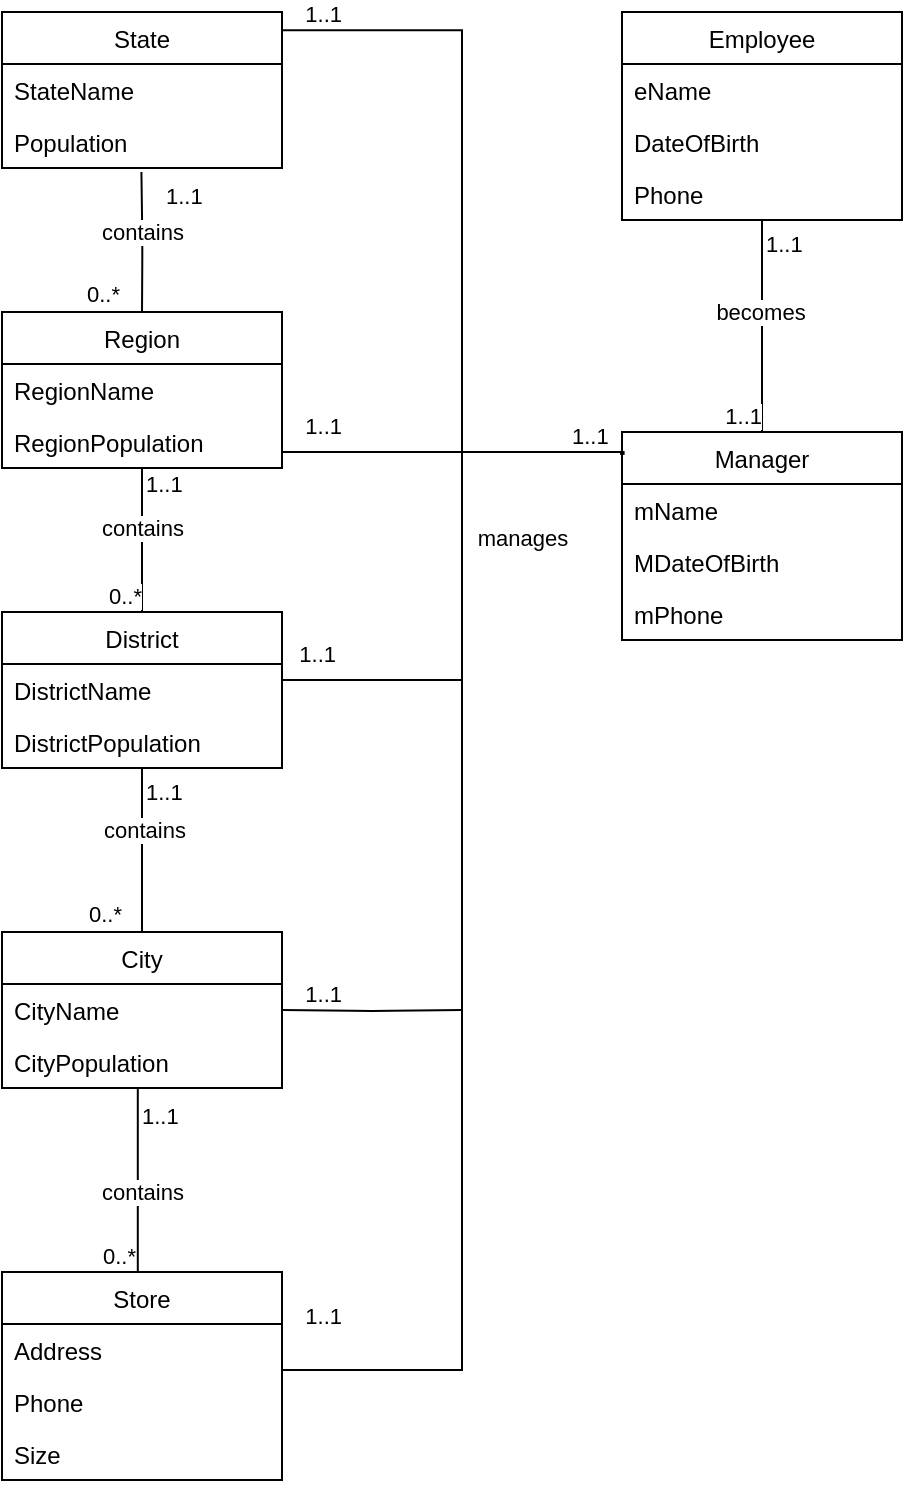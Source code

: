 <mxfile version="14.3.0" type="google" pages="3"><diagram id="TVyLQA0luKC2k3DtSFM8" name="Class Diagram"><mxGraphModel grid="1" gridSize="10" guides="1" tooltips="1" connect="1" arrows="1" page="1" fold="1" pageScale="1" pageWidth="850" pageHeight="1100" math="0" shadow="0"><root><mxCell id="0"/><mxCell id="1" parent="0"/><mxCell id="-oD5C2cO3ssJS7r_5GLt-2" value="Store" style="swimlane;fontStyle=0;childLayout=stackLayout;horizontal=1;startSize=26;fillColor=none;horizontalStack=0;resizeParent=1;resizeParentMax=0;resizeLast=0;collapsible=1;marginBottom=0;" parent="1" vertex="1"><mxGeometry x="40" y="660" width="140" height="104" as="geometry"/></mxCell><mxCell id="-oD5C2cO3ssJS7r_5GLt-3" value="Address" style="text;strokeColor=none;fillColor=none;align=left;verticalAlign=top;spacingLeft=4;spacingRight=4;overflow=hidden;rotatable=0;points=[[0,0.5],[1,0.5]];portConstraint=eastwest;" parent="-oD5C2cO3ssJS7r_5GLt-2" vertex="1"><mxGeometry y="26" width="140" height="26" as="geometry"/></mxCell><mxCell id="-oD5C2cO3ssJS7r_5GLt-4" value="Phone" style="text;strokeColor=none;fillColor=none;align=left;verticalAlign=top;spacingLeft=4;spacingRight=4;overflow=hidden;rotatable=0;points=[[0,0.5],[1,0.5]];portConstraint=eastwest;" parent="-oD5C2cO3ssJS7r_5GLt-2" vertex="1"><mxGeometry y="52" width="140" height="26" as="geometry"/></mxCell><mxCell id="-oD5C2cO3ssJS7r_5GLt-5" value="Size" style="text;strokeColor=none;fillColor=none;align=left;verticalAlign=top;spacingLeft=4;spacingRight=4;overflow=hidden;rotatable=0;points=[[0,0.5],[1,0.5]];portConstraint=eastwest;" parent="-oD5C2cO3ssJS7r_5GLt-2" vertex="1"><mxGeometry y="78" width="140" height="26" as="geometry"/></mxCell><mxCell id="-oD5C2cO3ssJS7r_5GLt-6" value="Manager" style="swimlane;fontStyle=0;childLayout=stackLayout;horizontal=1;startSize=26;fillColor=none;horizontalStack=0;resizeParent=1;resizeParentMax=0;resizeLast=0;collapsible=1;marginBottom=0;" parent="1" vertex="1"><mxGeometry x="350" y="240" width="140" height="104" as="geometry"/></mxCell><mxCell id="-oD5C2cO3ssJS7r_5GLt-7" value="mName" style="text;strokeColor=none;fillColor=none;align=left;verticalAlign=top;spacingLeft=4;spacingRight=4;overflow=hidden;rotatable=0;points=[[0,0.5],[1,0.5]];portConstraint=eastwest;" parent="-oD5C2cO3ssJS7r_5GLt-6" vertex="1"><mxGeometry y="26" width="140" height="26" as="geometry"/></mxCell><mxCell id="-oD5C2cO3ssJS7r_5GLt-8" value="MDateOfBirth&#10;" style="text;strokeColor=none;fillColor=none;align=left;verticalAlign=top;spacingLeft=4;spacingRight=4;overflow=hidden;rotatable=0;points=[[0,0.5],[1,0.5]];portConstraint=eastwest;" parent="-oD5C2cO3ssJS7r_5GLt-6" vertex="1"><mxGeometry y="52" width="140" height="26" as="geometry"/></mxCell><mxCell id="-oD5C2cO3ssJS7r_5GLt-9" value="mPhone" style="text;strokeColor=none;fillColor=none;align=left;verticalAlign=top;spacingLeft=4;spacingRight=4;overflow=hidden;rotatable=0;points=[[0,0.5],[1,0.5]];portConstraint=eastwest;" parent="-oD5C2cO3ssJS7r_5GLt-6" vertex="1"><mxGeometry y="78" width="140" height="26" as="geometry"/></mxCell><mxCell id="-oD5C2cO3ssJS7r_5GLt-10" value="Employee" style="swimlane;fontStyle=0;childLayout=stackLayout;horizontal=1;startSize=26;fillColor=none;horizontalStack=0;resizeParent=1;resizeParentMax=0;resizeLast=0;collapsible=1;marginBottom=0;" parent="1" vertex="1"><mxGeometry x="350" y="30" width="140" height="104" as="geometry"/></mxCell><mxCell id="-oD5C2cO3ssJS7r_5GLt-11" value="eName" style="text;strokeColor=none;fillColor=none;align=left;verticalAlign=top;spacingLeft=4;spacingRight=4;overflow=hidden;rotatable=0;points=[[0,0.5],[1,0.5]];portConstraint=eastwest;" parent="-oD5C2cO3ssJS7r_5GLt-10" vertex="1"><mxGeometry y="26" width="140" height="26" as="geometry"/></mxCell><mxCell id="-oD5C2cO3ssJS7r_5GLt-12" value="DateOfBirth" style="text;strokeColor=none;fillColor=none;align=left;verticalAlign=top;spacingLeft=4;spacingRight=4;overflow=hidden;rotatable=0;points=[[0,0.5],[1,0.5]];portConstraint=eastwest;" parent="-oD5C2cO3ssJS7r_5GLt-10" vertex="1"><mxGeometry y="52" width="140" height="26" as="geometry"/></mxCell><mxCell id="-oD5C2cO3ssJS7r_5GLt-13" value="Phone" style="text;strokeColor=none;fillColor=none;align=left;verticalAlign=top;spacingLeft=4;spacingRight=4;overflow=hidden;rotatable=0;points=[[0,0.5],[1,0.5]];portConstraint=eastwest;" parent="-oD5C2cO3ssJS7r_5GLt-10" vertex="1"><mxGeometry y="78" width="140" height="26" as="geometry"/></mxCell><mxCell id="-oD5C2cO3ssJS7r_5GLt-15" value="District" style="swimlane;fontStyle=0;childLayout=stackLayout;horizontal=1;startSize=26;fillColor=none;horizontalStack=0;resizeParent=1;resizeParentMax=0;resizeLast=0;collapsible=1;marginBottom=0;" parent="1" vertex="1"><mxGeometry x="40" y="330" width="140" height="78" as="geometry"/></mxCell><mxCell id="-oD5C2cO3ssJS7r_5GLt-16" value="DistrictName" style="text;strokeColor=none;fillColor=none;align=left;verticalAlign=top;spacingLeft=4;spacingRight=4;overflow=hidden;rotatable=0;points=[[0,0.5],[1,0.5]];portConstraint=eastwest;" parent="-oD5C2cO3ssJS7r_5GLt-15" vertex="1"><mxGeometry y="26" width="140" height="26" as="geometry"/></mxCell><mxCell id="7NBaTTmquQl6pEn5XTR8-1" value="DistrictPopulation" style="text;strokeColor=none;fillColor=none;align=left;verticalAlign=top;spacingLeft=4;spacingRight=4;overflow=hidden;rotatable=0;points=[[0,0.5],[1,0.5]];portConstraint=eastwest;" vertex="1" parent="-oD5C2cO3ssJS7r_5GLt-15"><mxGeometry y="52" width="140" height="26" as="geometry"/></mxCell><mxCell id="-oD5C2cO3ssJS7r_5GLt-18" value="Region" style="swimlane;fontStyle=0;childLayout=stackLayout;horizontal=1;startSize=26;fillColor=none;horizontalStack=0;resizeParent=1;resizeParentMax=0;resizeLast=0;collapsible=1;marginBottom=0;" parent="1" vertex="1"><mxGeometry x="40" y="180" width="140" height="78" as="geometry"/></mxCell><mxCell id="-oD5C2cO3ssJS7r_5GLt-19" value="RegionName" style="text;strokeColor=none;fillColor=none;align=left;verticalAlign=top;spacingLeft=4;spacingRight=4;overflow=hidden;rotatable=0;points=[[0,0.5],[1,0.5]];portConstraint=eastwest;" parent="-oD5C2cO3ssJS7r_5GLt-18" vertex="1"><mxGeometry y="26" width="140" height="26" as="geometry"/></mxCell><mxCell id="-oD5C2cO3ssJS7r_5GLt-20" value="RegionPopulation" style="text;strokeColor=none;fillColor=none;align=left;verticalAlign=top;spacingLeft=4;spacingRight=4;overflow=hidden;rotatable=0;points=[[0,0.5],[1,0.5]];portConstraint=eastwest;" parent="-oD5C2cO3ssJS7r_5GLt-18" vertex="1"><mxGeometry y="52" width="140" height="26" as="geometry"/></mxCell><mxCell id="-oD5C2cO3ssJS7r_5GLt-21" value="State" style="swimlane;fontStyle=0;childLayout=stackLayout;horizontal=1;startSize=26;fillColor=none;horizontalStack=0;resizeParent=1;resizeParentMax=0;resizeLast=0;collapsible=1;marginBottom=0;" parent="1" vertex="1"><mxGeometry x="40" y="30" width="140" height="78" as="geometry"/></mxCell><mxCell id="-oD5C2cO3ssJS7r_5GLt-22" value="StateName" style="text;strokeColor=none;fillColor=none;align=left;verticalAlign=top;spacingLeft=4;spacingRight=4;overflow=hidden;rotatable=0;points=[[0,0.5],[1,0.5]];portConstraint=eastwest;" parent="-oD5C2cO3ssJS7r_5GLt-21" vertex="1"><mxGeometry y="26" width="140" height="26" as="geometry"/></mxCell><mxCell id="-oD5C2cO3ssJS7r_5GLt-23" value="Population" style="text;strokeColor=none;fillColor=none;align=left;verticalAlign=top;spacingLeft=4;spacingRight=4;overflow=hidden;rotatable=0;points=[[0,0.5],[1,0.5]];portConstraint=eastwest;" parent="-oD5C2cO3ssJS7r_5GLt-21" vertex="1"><mxGeometry y="52" width="140" height="26" as="geometry"/></mxCell><mxCell id="-oD5C2cO3ssJS7r_5GLt-24" value="" style="endArrow=none;html=1;edgeStyle=orthogonalEdgeStyle;exitX=0.5;exitY=1.077;exitDx=0;exitDy=0;exitPerimeter=0;" parent="-oD5C2cO3ssJS7r_5GLt-21" target="-oD5C2cO3ssJS7r_5GLt-18" edge="1"><mxGeometry relative="1" as="geometry"><mxPoint x="69.71" y="80.002" as="sourcePoint"/><mxPoint x="69.71" y="150" as="targetPoint"/><Array as="points"/></mxGeometry></mxCell><mxCell id="-oD5C2cO3ssJS7r_5GLt-25" value="1..1" style="edgeLabel;resizable=0;html=1;align=left;verticalAlign=bottom;" parent="-oD5C2cO3ssJS7r_5GLt-24" connectable="0" vertex="1"><mxGeometry x="-1" relative="1" as="geometry"><mxPoint x="10.29" y="20" as="offset"/></mxGeometry></mxCell><mxCell id="-oD5C2cO3ssJS7r_5GLt-26" value="0..*" style="edgeLabel;resizable=0;html=1;align=right;verticalAlign=bottom;" parent="-oD5C2cO3ssJS7r_5GLt-24" connectable="0" vertex="1"><mxGeometry x="1" relative="1" as="geometry"><mxPoint x="-10.03" y="0.06" as="offset"/></mxGeometry></mxCell><mxCell id="-oD5C2cO3ssJS7r_5GLt-27" value="contains" style="edgeLabel;html=1;align=center;verticalAlign=middle;resizable=0;points=[];" parent="-oD5C2cO3ssJS7r_5GLt-24" vertex="1" connectable="0"><mxGeometry x="-0.14" relative="1" as="geometry"><mxPoint as="offset"/></mxGeometry></mxCell><mxCell id="-oD5C2cO3ssJS7r_5GLt-28" value="" style="endArrow=none;html=1;edgeStyle=orthogonalEdgeStyle;entryX=0.5;entryY=0;entryDx=0;entryDy=0;" parent="1" source="-oD5C2cO3ssJS7r_5GLt-18" target="-oD5C2cO3ssJS7r_5GLt-15" edge="1"><mxGeometry relative="1" as="geometry"><mxPoint x="10" y="200" as="sourcePoint"/><mxPoint x="170" y="200" as="targetPoint"/><Array as="points"/></mxGeometry></mxCell><mxCell id="-oD5C2cO3ssJS7r_5GLt-29" value="1..1" style="edgeLabel;resizable=0;html=1;align=left;verticalAlign=bottom;" parent="-oD5C2cO3ssJS7r_5GLt-28" connectable="0" vertex="1"><mxGeometry x="-1" relative="1" as="geometry"><mxPoint y="16.34" as="offset"/></mxGeometry></mxCell><mxCell id="-oD5C2cO3ssJS7r_5GLt-30" value="0..*" style="edgeLabel;resizable=0;html=1;align=right;verticalAlign=bottom;" parent="-oD5C2cO3ssJS7r_5GLt-28" connectable="0" vertex="1"><mxGeometry x="1" relative="1" as="geometry"/></mxCell><mxCell id="-oD5C2cO3ssJS7r_5GLt-31" value="contains" style="edgeLabel;html=1;align=center;verticalAlign=middle;resizable=0;points=[];" parent="-oD5C2cO3ssJS7r_5GLt-28" vertex="1" connectable="0"><mxGeometry x="-0.183" relative="1" as="geometry"><mxPoint as="offset"/></mxGeometry></mxCell><mxCell id="-oD5C2cO3ssJS7r_5GLt-32" value="" style="endArrow=none;html=1;edgeStyle=orthogonalEdgeStyle;" parent="1" source="-oD5C2cO3ssJS7r_5GLt-15" edge="1"><mxGeometry relative="1" as="geometry"><mxPoint x="110" y="340" as="sourcePoint"/><mxPoint x="110" y="490" as="targetPoint"/><Array as="points"/></mxGeometry></mxCell><mxCell id="-oD5C2cO3ssJS7r_5GLt-33" value="1..1" style="edgeLabel;resizable=0;html=1;align=left;verticalAlign=bottom;" parent="-oD5C2cO3ssJS7r_5GLt-32" connectable="0" vertex="1"><mxGeometry x="-1" relative="1" as="geometry"><mxPoint y="20" as="offset"/></mxGeometry></mxCell><mxCell id="-oD5C2cO3ssJS7r_5GLt-34" value="0..*" style="edgeLabel;resizable=0;html=1;align=right;verticalAlign=bottom;" parent="-oD5C2cO3ssJS7r_5GLt-32" connectable="0" vertex="1"><mxGeometry x="1" relative="1" as="geometry"><mxPoint x="-10" as="offset"/></mxGeometry></mxCell><mxCell id="-oD5C2cO3ssJS7r_5GLt-35" value="contains" style="edgeLabel;html=1;align=center;verticalAlign=middle;resizable=0;points=[];" parent="-oD5C2cO3ssJS7r_5GLt-32" vertex="1" connectable="0"><mxGeometry x="0.089" relative="1" as="geometry"><mxPoint y="-13.5" as="offset"/></mxGeometry></mxCell><mxCell id="-oD5C2cO3ssJS7r_5GLt-36" value="" style="endArrow=none;html=1;edgeStyle=orthogonalEdgeStyle;entryX=0.5;entryY=0;entryDx=0;entryDy=0;" parent="1" target="-oD5C2cO3ssJS7r_5GLt-6" edge="1"><mxGeometry relative="1" as="geometry"><mxPoint x="420" y="134" as="sourcePoint"/><mxPoint x="340" y="300" as="targetPoint"/><Array as="points"><mxPoint x="420" y="134"/></Array></mxGeometry></mxCell><mxCell id="-oD5C2cO3ssJS7r_5GLt-37" value="1..1" style="edgeLabel;resizable=0;html=1;align=left;verticalAlign=bottom;" parent="-oD5C2cO3ssJS7r_5GLt-36" connectable="0" vertex="1"><mxGeometry x="-1" relative="1" as="geometry"><mxPoint y="20" as="offset"/></mxGeometry></mxCell><mxCell id="-oD5C2cO3ssJS7r_5GLt-38" value="1..1" style="edgeLabel;resizable=0;html=1;align=right;verticalAlign=bottom;" parent="-oD5C2cO3ssJS7r_5GLt-36" connectable="0" vertex="1"><mxGeometry x="1" relative="1" as="geometry"/></mxCell><mxCell id="-oD5C2cO3ssJS7r_5GLt-39" value="becomes" style="edgeLabel;html=1;align=center;verticalAlign=middle;resizable=0;points=[];" parent="-oD5C2cO3ssJS7r_5GLt-36" vertex="1" connectable="0"><mxGeometry x="0.215" y="-1" relative="1" as="geometry"><mxPoint y="-18.8" as="offset"/></mxGeometry></mxCell><mxCell id="-oD5C2cO3ssJS7r_5GLt-40" value="" style="endArrow=none;html=1;edgeStyle=orthogonalEdgeStyle;exitX=-0.002;exitY=0.106;exitDx=0;exitDy=0;exitPerimeter=0;entryX=1;entryY=0.117;entryDx=0;entryDy=0;entryPerimeter=0;rounded=0;" parent="1" source="-oD5C2cO3ssJS7r_5GLt-6" target="-oD5C2cO3ssJS7r_5GLt-21" edge="1"><mxGeometry relative="1" as="geometry"><mxPoint x="140" y="280" as="sourcePoint"/><mxPoint x="300" y="280" as="targetPoint"/><Array as="points"><mxPoint x="350" y="250"/><mxPoint x="270" y="250"/><mxPoint x="270" y="39"/></Array></mxGeometry></mxCell><mxCell id="-oD5C2cO3ssJS7r_5GLt-41" value="1..1" style="edgeLabel;resizable=0;html=1;align=left;verticalAlign=bottom;" parent="-oD5C2cO3ssJS7r_5GLt-40" connectable="0" vertex="1"><mxGeometry x="-1" relative="1" as="geometry"><mxPoint x="-27.06" y="-1.02" as="offset"/></mxGeometry></mxCell><mxCell id="-oD5C2cO3ssJS7r_5GLt-42" value="1..1" style="edgeLabel;resizable=0;html=1;align=right;verticalAlign=bottom;" parent="-oD5C2cO3ssJS7r_5GLt-40" connectable="0" vertex="1"><mxGeometry x="1" relative="1" as="geometry"><mxPoint x="29.99" as="offset"/></mxGeometry></mxCell><mxCell id="-oD5C2cO3ssJS7r_5GLt-43" value="" style="endArrow=none;html=1;edgeStyle=orthogonalEdgeStyle;exitX=-0.003;exitY=0.111;exitDx=0;exitDy=0;exitPerimeter=0;entryX=1;entryY=0.385;entryDx=0;entryDy=0;entryPerimeter=0;rounded=0;" parent="1" source="-oD5C2cO3ssJS7r_5GLt-6" target="-oD5C2cO3ssJS7r_5GLt-18" edge="1"><mxGeometry relative="1" as="geometry"><mxPoint x="140" y="280" as="sourcePoint"/><mxPoint x="300" y="280" as="targetPoint"/><Array as="points"><mxPoint x="350" y="250"/><mxPoint x="180" y="250"/></Array></mxGeometry></mxCell><mxCell id="-oD5C2cO3ssJS7r_5GLt-44" value="1..1" style="edgeLabel;resizable=0;html=1;align=right;verticalAlign=bottom;" parent="-oD5C2cO3ssJS7r_5GLt-43" connectable="0" vertex="1"><mxGeometry x="1" relative="1" as="geometry"><mxPoint x="30.05" y="34.99" as="offset"/></mxGeometry></mxCell><mxCell id="-oD5C2cO3ssJS7r_5GLt-45" value="" style="endArrow=none;html=1;edgeStyle=orthogonalEdgeStyle;exitX=0;exitY=0.096;exitDx=0;exitDy=0;exitPerimeter=0;rounded=0;entryX=0.998;entryY=0.306;entryDx=0;entryDy=0;entryPerimeter=0;" parent="1" source="-oD5C2cO3ssJS7r_5GLt-6" target="-oD5C2cO3ssJS7r_5GLt-16" edge="1"><mxGeometry relative="1" as="geometry"><mxPoint x="140" y="280" as="sourcePoint"/><mxPoint x="300" y="280" as="targetPoint"/><Array as="points"><mxPoint x="270" y="250"/><mxPoint x="270" y="364"/><mxPoint x="182" y="364"/></Array></mxGeometry></mxCell><mxCell id="-oD5C2cO3ssJS7r_5GLt-46" value="1..1" style="edgeLabel;resizable=0;html=1;align=right;verticalAlign=bottom;" parent="-oD5C2cO3ssJS7r_5GLt-45" connectable="0" vertex="1"><mxGeometry x="1" relative="1" as="geometry"><mxPoint x="28" y="-4.58" as="offset"/></mxGeometry></mxCell><mxCell id="-oD5C2cO3ssJS7r_5GLt-47" value="" style="endArrow=none;html=1;edgeStyle=orthogonalEdgeStyle;exitX=0.006;exitY=0.11;exitDx=0;exitDy=0;exitPerimeter=0;entryX=1;entryY=0.5;entryDx=0;entryDy=0;rounded=0;" parent="1" source="-oD5C2cO3ssJS7r_5GLt-6" target="-oD5C2cO3ssJS7r_5GLt-3" edge="1"><mxGeometry relative="1" as="geometry"><mxPoint x="220" y="400" as="sourcePoint"/><mxPoint x="380" y="400" as="targetPoint"/><Array as="points"><mxPoint x="351" y="250"/><mxPoint x="270" y="250"/><mxPoint x="270" y="709"/></Array></mxGeometry></mxCell><mxCell id="-oD5C2cO3ssJS7r_5GLt-48" value="1..1" style="edgeLabel;resizable=0;html=1;align=right;verticalAlign=bottom;" parent="-oD5C2cO3ssJS7r_5GLt-47" connectable="0" vertex="1"><mxGeometry x="1" relative="1" as="geometry"><mxPoint x="30.11" y="-9" as="offset"/></mxGeometry></mxCell><mxCell id="-oD5C2cO3ssJS7r_5GLt-49" value="manages" style="edgeLabel;html=1;align=center;verticalAlign=middle;resizable=0;points=[];" parent="-oD5C2cO3ssJS7r_5GLt-47" vertex="1" connectable="0"><mxGeometry x="-0.575" relative="1" as="geometry"><mxPoint x="30" y="-11.55" as="offset"/></mxGeometry></mxCell><mxCell id="bhjjvIibMuddSVKwucRD-1" value="City" style="swimlane;fontStyle=0;childLayout=stackLayout;horizontal=1;startSize=26;fillColor=none;horizontalStack=0;resizeParent=1;resizeParentMax=0;resizeLast=0;collapsible=1;marginBottom=0;" vertex="1" parent="1"><mxGeometry x="40" y="490" width="140" height="78" as="geometry"/></mxCell><mxCell id="bhjjvIibMuddSVKwucRD-2" value="CityName" style="text;strokeColor=none;fillColor=none;align=left;verticalAlign=top;spacingLeft=4;spacingRight=4;overflow=hidden;rotatable=0;points=[[0,0.5],[1,0.5]];portConstraint=eastwest;" vertex="1" parent="bhjjvIibMuddSVKwucRD-1"><mxGeometry y="26" width="140" height="26" as="geometry"/></mxCell><mxCell id="bhjjvIibMuddSVKwucRD-3" value="CityPopulation" style="text;strokeColor=none;fillColor=none;align=left;verticalAlign=top;spacingLeft=4;spacingRight=4;overflow=hidden;rotatable=0;points=[[0,0.5],[1,0.5]];portConstraint=eastwest;" vertex="1" parent="bhjjvIibMuddSVKwucRD-1"><mxGeometry y="52" width="140" height="26" as="geometry"/></mxCell><mxCell id="bhjjvIibMuddSVKwucRD-5" value="" style="endArrow=none;html=1;edgeStyle=orthogonalEdgeStyle;exitX=0.485;exitY=1.02;exitDx=0;exitDy=0;exitPerimeter=0;entryX=0.485;entryY=0;entryDx=0;entryDy=0;entryPerimeter=0;" edge="1" parent="1" source="bhjjvIibMuddSVKwucRD-3" target="-oD5C2cO3ssJS7r_5GLt-2"><mxGeometry relative="1" as="geometry"><mxPoint x="110" y="590" as="sourcePoint"/><mxPoint x="280" y="500" as="targetPoint"/></mxGeometry></mxCell><mxCell id="bhjjvIibMuddSVKwucRD-6" value="1..1" style="edgeLabel;resizable=0;html=1;align=left;verticalAlign=bottom;" connectable="0" vertex="1" parent="bhjjvIibMuddSVKwucRD-5"><mxGeometry x="-1" relative="1" as="geometry"><mxPoint y="21.48" as="offset"/></mxGeometry></mxCell><mxCell id="bhjjvIibMuddSVKwucRD-7" value="0..*" style="edgeLabel;resizable=0;html=1;align=right;verticalAlign=bottom;" connectable="0" vertex="1" parent="bhjjvIibMuddSVKwucRD-5"><mxGeometry x="1" relative="1" as="geometry"/></mxCell><mxCell id="hajIuLggFBQkRpOW7bIH-1" value="" style="endArrow=none;html=1;edgeStyle=orthogonalEdgeStyle;entryX=1;entryY=0.5;entryDx=0;entryDy=0;" edge="1" parent="1" target="bhjjvIibMuddSVKwucRD-2"><mxGeometry relative="1" as="geometry"><mxPoint x="270" y="529" as="sourcePoint"/><mxPoint x="270" y="510" as="targetPoint"/></mxGeometry></mxCell><mxCell id="hajIuLggFBQkRpOW7bIH-3" value="1..1" style="edgeLabel;resizable=0;html=1;align=right;verticalAlign=bottom;" connectable="0" vertex="1" parent="hajIuLggFBQkRpOW7bIH-1"><mxGeometry x="1" relative="1" as="geometry"><mxPoint x="30" as="offset"/></mxGeometry></mxCell><mxCell id="VF9m9YegIw4NXpXesnZP-1" value="contains" style="edgeLabel;html=1;align=center;verticalAlign=middle;resizable=0;points=[];" connectable="0" vertex="1" parent="1"><mxGeometry x="110" y="620" as="geometry"/></mxCell></root></mxGraphModel></diagram><diagram id="Z_bUoJGMcHHT0sQQoI2Y" name="Relation Scheme NO SURROGATES"><mxGraphModel dx="2523" dy="934" grid="1" gridSize="10" guides="1" tooltips="1" connect="1" arrows="1" fold="1" page="1" pageScale="1" pageWidth="850" pageHeight="1100" math="0" shadow="0"><root><mxCell id="4axIhtCLicf2ABMcIEJ5-0"/><mxCell id="4axIhtCLicf2ABMcIEJ5-1" parent="4axIhtCLicf2ABMcIEJ5-0"/><mxCell id="Ic4xEe0Dlfs-erL3mzx2-3" value="FK" style="rounded=0;whiteSpace=wrap;html=1;fillColor=#dae8fc;strokeColor=#6c8ebf;" parent="4axIhtCLicf2ABMcIEJ5-1" vertex="1"><mxGeometry x="30" y="200" width="100" height="20" as="geometry"/></mxCell><mxCell id="uoolOaq8Shzt7ai7ubZK-7" value="PK" style="rounded=0;whiteSpace=wrap;html=1;fillColor=#fff2cc;strokeColor=#d6b656;" parent="4axIhtCLicf2ABMcIEJ5-1" vertex="1"><mxGeometry x="980" y="140.03" width="70" height="20" as="geometry"/></mxCell><mxCell id="nfbepEf43YwfJuMkRxVi-7" value="FK" style="rounded=0;whiteSpace=wrap;html=1;fillColor=#dae8fc;strokeColor=#6c8ebf;" parent="4axIhtCLicf2ABMcIEJ5-1" vertex="1"><mxGeometry x="900" y="240.03" width="79.37" height="20" as="geometry"/></mxCell><mxCell id="zB8EqnAAcWYcMWEw_1us-5" value="FK" style="rounded=0;whiteSpace=wrap;html=1;fillColor=#dae8fc;strokeColor=#6c8ebf;" parent="4axIhtCLicf2ABMcIEJ5-1" vertex="1"><mxGeometry x="30" y="330" width="200" height="20" as="geometry"/></mxCell><mxCell id="MDLXzgJtYuFwgh5lnYpk-2" value="FK" style="rounded=0;whiteSpace=wrap;html=1;fillColor=#dae8fc;strokeColor=#6c8ebf;" parent="4axIhtCLicf2ABMcIEJ5-1" vertex="1"><mxGeometry x="30" y="620" width="380" height="20" as="geometry"/></mxCell><mxCell id="uazbBzpdEEnu25GPj5y9-76" value="PK" style="rounded=0;whiteSpace=wrap;html=1;fillColor=#fff2cc;strokeColor=#d6b656;" parent="4axIhtCLicf2ABMcIEJ5-1" vertex="1"><mxGeometry x="30" y="680" width="380" height="20" as="geometry"/></mxCell><mxCell id="uazbBzpdEEnu25GPj5y9-52" value="PK" style="rounded=0;whiteSpace=wrap;html=1;fillColor=#fff2cc;strokeColor=#d6b656;" parent="4axIhtCLicf2ABMcIEJ5-1" vertex="1"><mxGeometry x="30" y="130" width="100" height="20" as="geometry"/></mxCell><mxCell id="uazbBzpdEEnu25GPj5y9-69" value="PK" style="rounded=0;whiteSpace=wrap;html=1;fillColor=#fff2cc;strokeColor=#d6b656;" parent="4axIhtCLicf2ABMcIEJ5-1" vertex="1"><mxGeometry x="30" y="260" width="200" height="20" as="geometry"/></mxCell><mxCell id="uazbBzpdEEnu25GPj5y9-74" value="PK" style="rounded=0;whiteSpace=wrap;html=1;fillColor=#fff2cc;strokeColor=#d6b656;" parent="4axIhtCLicf2ABMcIEJ5-1" vertex="1"><mxGeometry x="30" y="390" width="290" height="20" as="geometry"/></mxCell><mxCell id="uoolOaq8Shzt7ai7ubZK-5" value="PK" style="rounded=0;whiteSpace=wrap;html=1;fillColor=#fff2cc;strokeColor=#d6b656;" parent="4axIhtCLicf2ABMcIEJ5-1" vertex="1"><mxGeometry x="900" y="300.03" width="80" height="20" as="geometry"/></mxCell><mxCell id="1hmTeOzJSKr3Tfc9MzxJ-3" value="" style="rounded=0;whiteSpace=wrap;html=1;" parent="4axIhtCLicf2ABMcIEJ5-1" vertex="1"><mxGeometry x="125" y="90" width="100" height="40" as="geometry"/></mxCell><mxCell id="1hmTeOzJSKr3Tfc9MzxJ-4" value="" style="rounded=0;whiteSpace=wrap;html=1;" parent="4axIhtCLicf2ABMcIEJ5-1" vertex="1"><mxGeometry x="30" y="90" width="100" height="40" as="geometry"/></mxCell><mxCell id="uazbBzpdEEnu25GPj5y9-0" value="State" style="text;html=1;strokeColor=none;fillColor=none;align=center;verticalAlign=middle;whiteSpace=wrap;rounded=0;" parent="4axIhtCLicf2ABMcIEJ5-1" vertex="1"><mxGeometry x="-20" y="90" width="40" height="20" as="geometry"/></mxCell><mxCell id="uazbBzpdEEnu25GPj5y9-2" value="regionName" style="rounded=0;whiteSpace=wrap;html=1;" parent="4axIhtCLicf2ABMcIEJ5-1" vertex="1"><mxGeometry x="130" y="220" width="100" height="40" as="geometry"/></mxCell><mxCell id="uazbBzpdEEnu25GPj5y9-4" value="Region" style="text;html=1;strokeColor=none;fillColor=none;align=center;verticalAlign=middle;whiteSpace=wrap;rounded=0;" parent="4axIhtCLicf2ABMcIEJ5-1" vertex="1"><mxGeometry x="-20" y="230" width="40" height="20" as="geometry"/></mxCell><mxCell id="uazbBzpdEEnu25GPj5y9-6" value="districtName" style="rounded=0;whiteSpace=wrap;html=1;" parent="4axIhtCLicf2ABMcIEJ5-1" vertex="1"><mxGeometry x="230" y="350" width="90" height="40" as="geometry"/></mxCell><mxCell id="uazbBzpdEEnu25GPj5y9-8" value="District" style="text;html=1;strokeColor=none;fillColor=none;align=center;verticalAlign=middle;whiteSpace=wrap;rounded=0;" parent="4axIhtCLicf2ABMcIEJ5-1" vertex="1"><mxGeometry x="-20" y="350" width="40" height="20" as="geometry"/></mxCell><mxCell id="uazbBzpdEEnu25GPj5y9-9" value="phone" style="rounded=0;whiteSpace=wrap;html=1;" parent="4axIhtCLicf2ABMcIEJ5-1" vertex="1"><mxGeometry x="475" y="640" width="100" height="40" as="geometry"/></mxCell><mxCell id="uazbBzpdEEnu25GPj5y9-10" value="size" style="rounded=0;whiteSpace=wrap;html=1;" parent="4axIhtCLicf2ABMcIEJ5-1" vertex="1"><mxGeometry x="410" y="640" width="65" height="40" as="geometry"/></mxCell><mxCell id="uazbBzpdEEnu25GPj5y9-12" value="Store" style="text;html=1;strokeColor=none;fillColor=none;align=center;verticalAlign=middle;whiteSpace=wrap;rounded=0;" parent="4axIhtCLicf2ABMcIEJ5-1" vertex="1"><mxGeometry x="-20" y="630" width="40" height="20" as="geometry"/></mxCell><mxCell id="uazbBzpdEEnu25GPj5y9-14" value="stateName" style="text;html=1;strokeColor=none;fillColor=none;align=center;verticalAlign=middle;whiteSpace=wrap;rounded=0;" parent="4axIhtCLicf2ABMcIEJ5-1" vertex="1"><mxGeometry x="55" y="100" width="40" height="20" as="geometry"/></mxCell><mxCell id="uazbBzpdEEnu25GPj5y9-15" value="population" style="text;html=1;strokeColor=none;fillColor=none;align=center;verticalAlign=middle;whiteSpace=wrap;rounded=0;" parent="4axIhtCLicf2ABMcIEJ5-1" vertex="1"><mxGeometry x="155" y="100" width="40" height="20" as="geometry"/></mxCell><mxCell id="uazbBzpdEEnu25GPj5y9-32" value="address" style="rounded=0;whiteSpace=wrap;html=1;" parent="4axIhtCLicf2ABMcIEJ5-1" vertex="1"><mxGeometry x="575" y="640" width="100" height="40" as="geometry"/></mxCell><mxCell id="uazbBzpdEEnu25GPj5y9-38" value="dateOfBirth" style="rounded=0;whiteSpace=wrap;html=1;" parent="4axIhtCLicf2ABMcIEJ5-1" vertex="1"><mxGeometry x="833.75" y="100.03" width="100" height="40" as="geometry"/></mxCell><mxCell id="uazbBzpdEEnu25GPj5y9-39" value="eName" style="rounded=0;whiteSpace=wrap;html=1;" parent="4axIhtCLicf2ABMcIEJ5-1" vertex="1"><mxGeometry x="778.75" y="100.03" width="55" height="40" as="geometry"/></mxCell><mxCell id="uazbBzpdEEnu25GPj5y9-41" value="Employee" style="text;html=1;strokeColor=none;fillColor=none;align=center;verticalAlign=middle;whiteSpace=wrap;rounded=0;" parent="4axIhtCLicf2ABMcIEJ5-1" vertex="1"><mxGeometry x="710" y="110.03" width="40" height="20" as="geometry"/></mxCell><mxCell id="uazbBzpdEEnu25GPj5y9-45" value="MDateOfBirth" style="rounded=0;whiteSpace=wrap;html=1;" parent="4axIhtCLicf2ABMcIEJ5-1" vertex="1"><mxGeometry x="1044.37" y="260.03" width="100" height="40" as="geometry"/></mxCell><mxCell id="uazbBzpdEEnu25GPj5y9-46" value="MName" style="rounded=0;whiteSpace=wrap;html=1;" parent="4axIhtCLicf2ABMcIEJ5-1" vertex="1"><mxGeometry x="979.37" y="260.03" width="65" height="40" as="geometry"/></mxCell><mxCell id="uazbBzpdEEnu25GPj5y9-48" value="Manager" style="text;html=1;strokeColor=none;fillColor=none;align=center;verticalAlign=middle;whiteSpace=wrap;rounded=0;" parent="4axIhtCLicf2ABMcIEJ5-1" vertex="1"><mxGeometry x="840" y="270" width="40" height="20" as="geometry"/></mxCell><mxCell id="uazbBzpdEEnu25GPj5y9-62" value="" style="endArrow=none;html=1;edgeStyle=orthogonalEdgeStyle;exitX=0.5;exitY=1;exitDx=0;exitDy=0;entryX=0.5;entryY=0;entryDx=0;entryDy=0;" parent="4axIhtCLicf2ABMcIEJ5-1" source="uazbBzpdEEnu25GPj5y9-52" target="Ic4xEe0Dlfs-erL3mzx2-3" edge="1"><mxGeometry relative="1" as="geometry"><mxPoint x="79.86" y="150" as="sourcePoint"/><mxPoint x="79.86" y="210" as="targetPoint"/></mxGeometry></mxCell><mxCell id="uazbBzpdEEnu25GPj5y9-63" value="1..1" style="edgeLabel;resizable=0;html=1;align=left;verticalAlign=bottom;" parent="uazbBzpdEEnu25GPj5y9-62" connectable="0" vertex="1"><mxGeometry x="-1" relative="1" as="geometry"><mxPoint y="20" as="offset"/></mxGeometry></mxCell><mxCell id="uazbBzpdEEnu25GPj5y9-64" value="0..*" style="edgeLabel;resizable=0;html=1;align=right;verticalAlign=bottom;" parent="uazbBzpdEEnu25GPj5y9-62" connectable="0" vertex="1"><mxGeometry x="1" relative="1" as="geometry"><mxPoint as="offset"/></mxGeometry></mxCell><mxCell id="uazbBzpdEEnu25GPj5y9-71" value="" style="endArrow=none;html=1;edgeStyle=orthogonalEdgeStyle;entryX=0.496;entryY=-0.019;entryDx=0;entryDy=0;exitX=0;exitY=1;exitDx=0;exitDy=0;entryPerimeter=0;" parent="4axIhtCLicf2ABMcIEJ5-1" target="zB8EqnAAcWYcMWEw_1us-5" edge="1"><mxGeometry relative="1" as="geometry"><mxPoint x="129.52" y="280" as="sourcePoint"/><mxPoint x="129.52" y="360" as="targetPoint"/></mxGeometry></mxCell><mxCell id="uazbBzpdEEnu25GPj5y9-72" value="1..1" style="edgeLabel;resizable=0;html=1;align=left;verticalAlign=bottom;" parent="uazbBzpdEEnu25GPj5y9-71" connectable="0" vertex="1"><mxGeometry x="-1" relative="1" as="geometry"><mxPoint y="20" as="offset"/></mxGeometry></mxCell><mxCell id="uazbBzpdEEnu25GPj5y9-73" value="0..*" style="edgeLabel;resizable=0;html=1;align=right;verticalAlign=bottom;" parent="uazbBzpdEEnu25GPj5y9-71" connectable="0" vertex="1"><mxGeometry x="1" relative="1" as="geometry"/></mxCell><mxCell id="uoolOaq8Shzt7ai7ubZK-1" value="" style="endArrow=none;html=1;edgeStyle=orthogonalEdgeStyle;rounded=0;" parent="4axIhtCLicf2ABMcIEJ5-1" edge="1"><mxGeometry relative="1" as="geometry"><mxPoint x="147" y="410" as="sourcePoint"/><mxPoint x="148" y="479" as="targetPoint"/><Array as="points"><mxPoint x="147" y="490"/><mxPoint x="148" y="490"/></Array></mxGeometry></mxCell><mxCell id="uoolOaq8Shzt7ai7ubZK-2" value="1..1" style="edgeLabel;resizable=0;html=1;align=left;verticalAlign=bottom;" parent="uoolOaq8Shzt7ai7ubZK-1" connectable="0" vertex="1"><mxGeometry x="-1" relative="1" as="geometry"><mxPoint x="6.44" y="20" as="offset"/></mxGeometry></mxCell><mxCell id="uoolOaq8Shzt7ai7ubZK-3" value="0..*" style="edgeLabel;resizable=0;html=1;align=right;verticalAlign=bottom;" parent="uoolOaq8Shzt7ai7ubZK-1" connectable="0" vertex="1"><mxGeometry x="1" relative="1" as="geometry"><mxPoint x="23.13" y="-0.49" as="offset"/></mxGeometry></mxCell><mxCell id="MDLXzgJtYuFwgh5lnYpk-4" style="edgeStyle=orthogonalEdgeStyle;rounded=0;orthogonalLoop=1;jettySize=auto;html=1;entryX=1;entryY=0.5;entryDx=0;entryDy=0;endArrow=none;endFill=0;exitX=0.5;exitY=1;exitDx=0;exitDy=0;" parent="4axIhtCLicf2ABMcIEJ5-1" source="uoolOaq8Shzt7ai7ubZK-5" target="BE8h5Zkxhaze6N_AAegY-18" edge="1"><mxGeometry relative="1" as="geometry"><mxPoint x="620" y="350" as="sourcePoint"/><Array as="points"><mxPoint x="940" y="340"/><mxPoint x="670" y="340"/><mxPoint x="670" y="210"/></Array></mxGeometry></mxCell><mxCell id="JW9zC7NXrIMtYZlIJvVM-0" value="phone" style="rounded=0;whiteSpace=wrap;html=1;" parent="4axIhtCLicf2ABMcIEJ5-1" vertex="1"><mxGeometry x="933.75" y="100.03" width="45" height="40" as="geometry"/></mxCell><mxCell id="JW9zC7NXrIMtYZlIJvVM-1" value="MPhone" style="rounded=0;whiteSpace=wrap;html=1;" parent="4axIhtCLicf2ABMcIEJ5-1" vertex="1"><mxGeometry x="1144.37" y="260.03" width="55.63" height="40" as="geometry"/></mxCell><mxCell id="JW9zC7NXrIMtYZlIJvVM-2" value="" style="endArrow=none;html=1;edgeStyle=orthogonalEdgeStyle;exitX=0.571;exitY=1;exitDx=0;exitDy=0;entryX=0.239;entryY=0;entryDx=0;entryDy=0;entryPerimeter=0;exitPerimeter=0;rounded=0;" parent="4axIhtCLicf2ABMcIEJ5-1" source="uoolOaq8Shzt7ai7ubZK-7" target="nfbepEf43YwfJuMkRxVi-7" edge="1"><mxGeometry relative="1" as="geometry"><mxPoint x="820" y="160.03" as="sourcePoint"/><mxPoint x="820" y="230.03" as="targetPoint"/></mxGeometry></mxCell><mxCell id="JW9zC7NXrIMtYZlIJvVM-3" value="1..1" style="edgeLabel;resizable=0;html=1;align=left;verticalAlign=bottom;" parent="JW9zC7NXrIMtYZlIJvVM-2" connectable="0" vertex="1"><mxGeometry x="-1" relative="1" as="geometry"><mxPoint y="20" as="offset"/></mxGeometry></mxCell><mxCell id="JW9zC7NXrIMtYZlIJvVM-4" value="1..1" style="edgeLabel;resizable=0;html=1;align=right;verticalAlign=bottom;" parent="JW9zC7NXrIMtYZlIJvVM-2" connectable="0" vertex="1"><mxGeometry x="1" relative="1" as="geometry"><mxPoint x="30" as="offset"/></mxGeometry></mxCell><mxCell id="MDLXzgJtYuFwgh5lnYpk-13" value="becomes" style="edgeLabel;html=1;align=center;verticalAlign=middle;resizable=0;points=[];" parent="JW9zC7NXrIMtYZlIJvVM-2" vertex="1" connectable="0"><mxGeometry x="-0.22" y="-2" relative="1" as="geometry"><mxPoint as="offset"/></mxGeometry></mxCell><mxCell id="W-XBHuNRouDL3gYLDjeY-5" value="1..1" style="text;html=1;strokeColor=none;fillColor=none;align=center;verticalAlign=middle;whiteSpace=wrap;rounded=0;" parent="4axIhtCLicf2ABMcIEJ5-1" vertex="1"><mxGeometry x="554.37" y="340.03" width="40" height="20" as="geometry"/></mxCell><mxCell id="W-XBHuNRouDL3gYLDjeY-6" value="1..1" style="text;html=1;strokeColor=none;fillColor=none;align=center;verticalAlign=middle;whiteSpace=wrap;rounded=0;" parent="4axIhtCLicf2ABMcIEJ5-1" vertex="1"><mxGeometry x="400" y="210" width="40" height="20" as="geometry"/></mxCell><mxCell id="W-XBHuNRouDL3gYLDjeY-7" value="1..1" style="text;html=1;strokeColor=none;fillColor=none;align=center;verticalAlign=middle;whiteSpace=wrap;rounded=0;" parent="4axIhtCLicf2ABMcIEJ5-1" vertex="1"><mxGeometry x="300" y="60" width="40" height="20" as="geometry"/></mxCell><mxCell id="Ic4xEe0Dlfs-erL3mzx2-0" value="regionPopulation" style="rounded=0;whiteSpace=wrap;html=1;" parent="4axIhtCLicf2ABMcIEJ5-1" vertex="1"><mxGeometry x="230" y="220" width="100" height="40" as="geometry"/></mxCell><mxCell id="Ic4xEe0Dlfs-erL3mzx2-2" value="stateName" style="rounded=0;whiteSpace=wrap;html=1;" parent="4axIhtCLicf2ABMcIEJ5-1" vertex="1"><mxGeometry x="30" y="220" width="100" height="40" as="geometry"/></mxCell><mxCell id="zB8EqnAAcWYcMWEw_1us-3" value="regionName" style="rounded=0;whiteSpace=wrap;html=1;" parent="4axIhtCLicf2ABMcIEJ5-1" vertex="1"><mxGeometry x="130" y="350" width="100" height="40" as="geometry"/></mxCell><mxCell id="zB8EqnAAcWYcMWEw_1us-4" value="stateName" style="rounded=0;whiteSpace=wrap;html=1;" parent="4axIhtCLicf2ABMcIEJ5-1" vertex="1"><mxGeometry x="30" y="350" width="100" height="40" as="geometry"/></mxCell><mxCell id="zB8EqnAAcWYcMWEw_1us-8" value="stateName" style="rounded=0;whiteSpace=wrap;html=1;" parent="4axIhtCLicf2ABMcIEJ5-1" vertex="1"><mxGeometry x="30" y="640" width="100" height="40" as="geometry"/></mxCell><mxCell id="MDLXzgJtYuFwgh5lnYpk-0" value="districtName" style="rounded=0;whiteSpace=wrap;html=1;" parent="4axIhtCLicf2ABMcIEJ5-1" vertex="1"><mxGeometry x="230" y="640" width="100" height="40" as="geometry"/></mxCell><mxCell id="MDLXzgJtYuFwgh5lnYpk-1" value="regionName" style="rounded=0;whiteSpace=wrap;html=1;" parent="4axIhtCLicf2ABMcIEJ5-1" vertex="1"><mxGeometry x="130" y="640" width="100" height="40" as="geometry"/></mxCell><mxCell id="MDLXzgJtYuFwgh5lnYpk-8" style="edgeStyle=orthogonalEdgeStyle;rounded=0;orthogonalLoop=1;jettySize=auto;html=1;endArrow=none;endFill=0;exitX=0.5;exitY=1;exitDx=0;exitDy=0;entryX=1;entryY=0.5;entryDx=0;entryDy=0;" parent="4axIhtCLicf2ABMcIEJ5-1" source="uoolOaq8Shzt7ai7ubZK-5" target="BE8h5Zkxhaze6N_AAegY-21" edge="1"><mxGeometry relative="1" as="geometry"><mxPoint x="630" y="350" as="sourcePoint"/><mxPoint x="580" y="340" as="targetPoint"/><Array as="points"><mxPoint x="940" y="340"/></Array></mxGeometry></mxCell><mxCell id="nfbepEf43YwfJuMkRxVi-0" value="dateOfBirth" style="rounded=0;whiteSpace=wrap;html=1;" parent="4axIhtCLicf2ABMcIEJ5-1" vertex="1"><mxGeometry x="833.75" y="100.03" width="100" height="40" as="geometry"/></mxCell><mxCell id="nfbepEf43YwfJuMkRxVi-1" value="eName" style="rounded=0;whiteSpace=wrap;html=1;" parent="4axIhtCLicf2ABMcIEJ5-1" vertex="1"><mxGeometry x="770" y="100.03" width="63.75" height="40" as="geometry"/></mxCell><mxCell id="nfbepEf43YwfJuMkRxVi-2" style="edgeStyle=orthogonalEdgeStyle;rounded=0;orthogonalLoop=1;jettySize=auto;html=1;entryX=1;entryY=0.5;entryDx=0;entryDy=0;endArrow=none;endFill=0;exitX=0.5;exitY=1;exitDx=0;exitDy=0;" parent="4axIhtCLicf2ABMcIEJ5-1" source="uoolOaq8Shzt7ai7ubZK-5" edge="1" target="BE8h5Zkxhaze6N_AAegY-17"><mxGeometry relative="1" as="geometry"><mxPoint x="620" y="350" as="sourcePoint"/><mxPoint x="130" y="140" as="targetPoint"/><Array as="points"><mxPoint x="940" y="340"/><mxPoint x="670" y="340"/><mxPoint x="670" y="80"/></Array></mxGeometry></mxCell><mxCell id="BE8h5Zkxhaze6N_AAegY-0" value="manages" style="edgeLabel;html=1;align=center;verticalAlign=middle;resizable=0;points=[];" parent="nfbepEf43YwfJuMkRxVi-2" vertex="1" connectable="0"><mxGeometry x="-0.689" relative="1" as="geometry"><mxPoint x="20.03" y="10.03" as="offset"/></mxGeometry></mxCell><mxCell id="nfbepEf43YwfJuMkRxVi-3" value="phone" style="rounded=0;whiteSpace=wrap;html=1;" parent="4axIhtCLicf2ABMcIEJ5-1" vertex="1"><mxGeometry x="933.75" y="100.03" width="45" height="40" as="geometry"/></mxCell><mxCell id="nfbepEf43YwfJuMkRxVi-6" value="employeeID" style="rounded=0;whiteSpace=wrap;html=1;" parent="4axIhtCLicf2ABMcIEJ5-1" vertex="1"><mxGeometry x="900" y="260.03" width="79.37" height="40" as="geometry"/></mxCell><mxCell id="BE8h5Zkxhaze6N_AAegY-1" value="1..1" style="text;html=1;align=center;verticalAlign=middle;resizable=0;points=[];autosize=1;" parent="4axIhtCLicf2ABMcIEJ5-1" vertex="1"><mxGeometry x="900" y="320.03" width="40" height="20" as="geometry"/></mxCell><mxCell id="BE8h5Zkxhaze6N_AAegY-2" value="MDateOfBirth" style="rounded=0;whiteSpace=wrap;html=1;" parent="4axIhtCLicf2ABMcIEJ5-1" vertex="1"><mxGeometry x="1044.37" y="260.03" width="100" height="40" as="geometry"/></mxCell><mxCell id="BE8h5Zkxhaze6N_AAegY-3" value="MName" style="rounded=0;whiteSpace=wrap;html=1;" parent="4axIhtCLicf2ABMcIEJ5-1" vertex="1"><mxGeometry x="979.37" y="260.03" width="65" height="40" as="geometry"/></mxCell><mxCell id="BE8h5Zkxhaze6N_AAegY-4" value="MPhone" style="rounded=0;whiteSpace=wrap;html=1;" parent="4axIhtCLicf2ABMcIEJ5-1" vertex="1"><mxGeometry x="1144.37" y="260.03" width="55.63" height="40" as="geometry"/></mxCell><mxCell id="BE8h5Zkxhaze6N_AAegY-6" value="employeeID" style="rounded=0;whiteSpace=wrap;html=1;" parent="4axIhtCLicf2ABMcIEJ5-1" vertex="1"><mxGeometry x="225" y="90" width="75" height="40" as="geometry"/></mxCell><mxCell id="BE8h5Zkxhaze6N_AAegY-9" value="employeeID" style="rounded=0;whiteSpace=wrap;html=1;" parent="4axIhtCLicf2ABMcIEJ5-1" vertex="1"><mxGeometry x="330" y="220" width="70" height="40" as="geometry"/></mxCell><mxCell id="BE8h5Zkxhaze6N_AAegY-12" value="employeeID" style="rounded=0;whiteSpace=wrap;html=1;" parent="4axIhtCLicf2ABMcIEJ5-1" vertex="1"><mxGeometry x="475" y="350" width="80" height="40" as="geometry"/></mxCell><mxCell id="BE8h5Zkxhaze6N_AAegY-15" value="employeeID" style="rounded=0;whiteSpace=wrap;html=1;" parent="4axIhtCLicf2ABMcIEJ5-1" vertex="1"><mxGeometry x="675" y="640" width="70" height="40" as="geometry"/></mxCell><mxCell id="BE8h5Zkxhaze6N_AAegY-17" value="FK" style="rounded=0;whiteSpace=wrap;html=1;fillColor=#dae8fc;strokeColor=#6c8ebf;" parent="4axIhtCLicf2ABMcIEJ5-1" vertex="1"><mxGeometry x="225" y="70" width="75" height="20" as="geometry"/></mxCell><mxCell id="BE8h5Zkxhaze6N_AAegY-18" value="FK" style="rounded=0;whiteSpace=wrap;html=1;fillColor=#dae8fc;strokeColor=#6c8ebf;" parent="4axIhtCLicf2ABMcIEJ5-1" vertex="1"><mxGeometry x="330" y="200" width="70" height="20" as="geometry"/></mxCell><mxCell id="BE8h5Zkxhaze6N_AAegY-20" value="districtPopulation" style="rounded=0;whiteSpace=wrap;html=1;" parent="4axIhtCLicf2ABMcIEJ5-1" vertex="1"><mxGeometry x="320" y="350" width="155" height="40" as="geometry"/></mxCell><mxCell id="BE8h5Zkxhaze6N_AAegY-21" value="FK" style="rounded=0;whiteSpace=wrap;html=1;fillColor=#dae8fc;strokeColor=#6c8ebf;" parent="4axIhtCLicf2ABMcIEJ5-1" vertex="1"><mxGeometry x="475" y="330" width="79.37" height="20" as="geometry"/></mxCell><mxCell id="BE8h5Zkxhaze6N_AAegY-22" value="FK" style="rounded=0;whiteSpace=wrap;html=1;fillColor=#dae8fc;strokeColor=#6c8ebf;" parent="4axIhtCLicf2ABMcIEJ5-1" vertex="1"><mxGeometry x="675" y="620" width="70" height="20" as="geometry"/></mxCell><mxCell id="iA9iXwyLMBgm_4xVLauW-0" value="employeeID" style="rounded=0;whiteSpace=wrap;html=1;" parent="4axIhtCLicf2ABMcIEJ5-1" vertex="1"><mxGeometry x="978.75" y="100.03" width="71.25" height="40" as="geometry"/></mxCell><mxCell id="iA9iXwyLMBgm_4xVLauW-1" value="CK" style="rounded=0;whiteSpace=wrap;html=1;fillColor=#f5f5f5;strokeColor=#666666;fontColor=#333333;" parent="4axIhtCLicf2ABMcIEJ5-1" vertex="1"><mxGeometry x="770" y="140.03" width="210" height="20" as="geometry"/></mxCell><mxCell id="fCHJwjXCzejhgil_Irxg-2" value="" style="endArrow=none;html=1;edgeStyle=orthogonalEdgeStyle;rounded=0;exitX=0.5;exitY=1.123;exitDx=0;exitDy=0;exitPerimeter=0;" parent="4axIhtCLicf2ABMcIEJ5-1" source="uoolOaq8Shzt7ai7ubZK-5" edge="1"><mxGeometry relative="1" as="geometry"><mxPoint x="937" y="322" as="sourcePoint"/><mxPoint x="710" y="620" as="targetPoint"/><Array as="points"><mxPoint x="940" y="340"/><mxPoint x="710" y="340"/><mxPoint x="710" y="620"/></Array></mxGeometry></mxCell><mxCell id="fCHJwjXCzejhgil_Irxg-4" value="1..1" style="edgeLabel;resizable=0;html=1;align=right;verticalAlign=bottom;" parent="fCHJwjXCzejhgil_Irxg-2" connectable="0" vertex="1"><mxGeometry x="1" relative="1" as="geometry"><mxPoint x="20.51" as="offset"/></mxGeometry></mxCell><mxCell id="sP8mse8duqhBvPl1X0Fp-1" value="CityName" style="rounded=0;whiteSpace=wrap;html=1;" vertex="1" parent="4axIhtCLicf2ABMcIEJ5-1"><mxGeometry x="330" y="640" width="80" height="40" as="geometry"/></mxCell><mxCell id="W12YuFbBF5ZkckH8HI-f-0" value="CK" style="rounded=0;whiteSpace=wrap;html=1;fillColor=#f5f5f5;strokeColor=#666666;fontColor=#333333;" vertex="1" parent="4axIhtCLicf2ABMcIEJ5-1"><mxGeometry x="980" y="300.03" width="220" height="20" as="geometry"/></mxCell><mxCell id="DVzYPvnnLK8CmbxwVjCs-3" value="City" style="text;html=1;strokeColor=none;fillColor=none;align=center;verticalAlign=middle;whiteSpace=wrap;rounded=0;" vertex="1" parent="4axIhtCLicf2ABMcIEJ5-1"><mxGeometry x="-20" y="509.51" width="40" height="20" as="geometry"/></mxCell><mxCell id="XmmIukGVU_2Eq1HKBMdP-0" value="districtName" style="rounded=0;whiteSpace=wrap;html=1;" vertex="1" parent="4axIhtCLicf2ABMcIEJ5-1"><mxGeometry x="230" y="500.41" width="90" height="40" as="geometry"/></mxCell><mxCell id="XmmIukGVU_2Eq1HKBMdP-1" value="regionName" style="rounded=0;whiteSpace=wrap;html=1;" vertex="1" parent="4axIhtCLicf2ABMcIEJ5-1"><mxGeometry x="130" y="500.41" width="100" height="40" as="geometry"/></mxCell><mxCell id="XmmIukGVU_2Eq1HKBMdP-2" value="stateName" style="rounded=0;whiteSpace=wrap;html=1;" vertex="1" parent="4axIhtCLicf2ABMcIEJ5-1"><mxGeometry x="30" y="500.41" width="100" height="40" as="geometry"/></mxCell><mxCell id="XmmIukGVU_2Eq1HKBMdP-3" value="FK" style="rounded=0;whiteSpace=wrap;html=1;fillColor=#dae8fc;strokeColor=#6c8ebf;" vertex="1" parent="4axIhtCLicf2ABMcIEJ5-1"><mxGeometry x="30" y="480.41" width="290" height="20" as="geometry"/></mxCell><mxCell id="5BDzUVWcT-68rsM4boX1-0" value="PK" style="rounded=0;whiteSpace=wrap;html=1;fillColor=#fff2cc;strokeColor=#d6b656;" vertex="1" parent="4axIhtCLicf2ABMcIEJ5-1"><mxGeometry x="30" y="540.41" width="380" height="20" as="geometry"/></mxCell><mxCell id="5BDzUVWcT-68rsM4boX1-1" value="" style="endArrow=none;html=1;edgeStyle=orthogonalEdgeStyle;entryX=0.5;entryY=0;entryDx=0;entryDy=0;" edge="1" parent="4axIhtCLicf2ABMcIEJ5-1" target="MDLXzgJtYuFwgh5lnYpk-2"><mxGeometry relative="1" as="geometry"><mxPoint x="220" y="560" as="sourcePoint"/><mxPoint x="290" y="590" as="targetPoint"/></mxGeometry></mxCell><mxCell id="5BDzUVWcT-68rsM4boX1-2" value="1..1" style="edgeLabel;resizable=0;html=1;align=left;verticalAlign=bottom;" connectable="0" vertex="1" parent="5BDzUVWcT-68rsM4boX1-1"><mxGeometry x="-1" relative="1" as="geometry"><mxPoint x="10" y="20" as="offset"/></mxGeometry></mxCell><mxCell id="5BDzUVWcT-68rsM4boX1-3" value="0..*" style="edgeLabel;resizable=0;html=1;align=right;verticalAlign=bottom;" connectable="0" vertex="1" parent="5BDzUVWcT-68rsM4boX1-1"><mxGeometry x="1" relative="1" as="geometry"><mxPoint x="-10" as="offset"/></mxGeometry></mxCell><mxCell id="r_QJ_gwlsGv_0UKOY21--0" value="CityName" style="rounded=0;whiteSpace=wrap;html=1;" vertex="1" parent="4axIhtCLicf2ABMcIEJ5-1"><mxGeometry x="320" y="499.51" width="90" height="40" as="geometry"/></mxCell><mxCell id="r_QJ_gwlsGv_0UKOY21--1" value="CityPopulation" style="rounded=0;whiteSpace=wrap;html=1;" vertex="1" parent="4axIhtCLicf2ABMcIEJ5-1"><mxGeometry x="410" y="499.51" width="90" height="40" as="geometry"/></mxCell><mxCell id="KPElZtCXKpmgMtWaYIFK-0" value="PK" style="rounded=0;whiteSpace=wrap;html=1;fillColor=#fff2cc;strokeColor=#d6b656;" vertex="1" parent="4axIhtCLicf2ABMcIEJ5-1"><mxGeometry x="675" y="680" width="75" height="20" as="geometry"/></mxCell></root></mxGraphModel></diagram><diagram id="2-Lqa3egtJR4X2erwj0m" name="Relation Scheme WITH SURROGATES"><mxGraphModel grid="0" gridSize="10" guides="1" tooltips="1" connect="1" arrows="1" page="1" fold="1" pageScale="1" pageWidth="850" pageHeight="1100" math="0" shadow="0"><root><mxCell id="8Hbgzsu3SSjndUkMGgiL-0"/><mxCell id="8Hbgzsu3SSjndUkMGgiL-1" parent="8Hbgzsu3SSjndUkMGgiL-0"/><mxCell id="CndiECk_01xIHBa0eqd_-0" value="FK" style="rounded=0;whiteSpace=wrap;html=1;fillColor=#dae8fc;strokeColor=#6c8ebf;" parent="8Hbgzsu3SSjndUkMGgiL-1" vertex="1"><mxGeometry x="15" y="383" width="100" height="20" as="geometry"/></mxCell><mxCell id="CndiECk_01xIHBa0eqd_-1" value="PK" style="rounded=0;whiteSpace=wrap;html=1;fillColor=#fff2cc;strokeColor=#d6b656;" parent="8Hbgzsu3SSjndUkMGgiL-1" vertex="1"><mxGeometry x="965" y="323" width="80.63" height="20" as="geometry"/></mxCell><mxCell id="CndiECk_01xIHBa0eqd_-2" value="FK" style="rounded=0;whiteSpace=wrap;html=1;fillColor=#dae8fc;strokeColor=#6c8ebf;" parent="8Hbgzsu3SSjndUkMGgiL-1" vertex="1"><mxGeometry x="885" y="423.03" width="75" height="20" as="geometry"/></mxCell><mxCell id="CndiECk_01xIHBa0eqd_-3" value="FK" style="rounded=0;whiteSpace=wrap;html=1;fillColor=#dae8fc;strokeColor=#6c8ebf;" parent="8Hbgzsu3SSjndUkMGgiL-1" vertex="1"><mxGeometry x="120" y="513" width="95" height="20" as="geometry"/></mxCell><mxCell id="CndiECk_01xIHBa0eqd_-5" value="PK" style="rounded=0;whiteSpace=wrap;html=1;fillColor=#fff2cc;strokeColor=#d6b656;" parent="8Hbgzsu3SSjndUkMGgiL-1" vertex="1"><mxGeometry x="620" y="870" width="78" height="20" as="geometry"/></mxCell><mxCell id="CndiECk_01xIHBa0eqd_-6" value="PK" style="rounded=0;whiteSpace=wrap;html=1;fillColor=#fff2cc;strokeColor=#d6b656;" parent="8Hbgzsu3SSjndUkMGgiL-1" vertex="1"><mxGeometry x="15" y="313" width="100" height="20" as="geometry"/></mxCell><mxCell id="CndiECk_01xIHBa0eqd_-7" value="PK" style="rounded=0;whiteSpace=wrap;html=1;fillColor=#fff2cc;strokeColor=#d6b656;" parent="8Hbgzsu3SSjndUkMGgiL-1" vertex="1"><mxGeometry x="315" y="443.03" width="100" height="20" as="geometry"/></mxCell><mxCell id="CndiECk_01xIHBa0eqd_-8" value="PK" style="rounded=0;whiteSpace=wrap;html=1;fillColor=#fff2cc;strokeColor=#d6b656;" parent="8Hbgzsu3SSjndUkMGgiL-1" vertex="1"><mxGeometry x="415" y="573" width="100" height="20" as="geometry"/></mxCell><mxCell id="CndiECk_01xIHBa0eqd_-10" value="" style="rounded=0;whiteSpace=wrap;html=1;" parent="8Hbgzsu3SSjndUkMGgiL-1" vertex="1"><mxGeometry x="110" y="273" width="100" height="40" as="geometry"/></mxCell><mxCell id="CndiECk_01xIHBa0eqd_-11" value="" style="rounded=0;whiteSpace=wrap;html=1;" parent="8Hbgzsu3SSjndUkMGgiL-1" vertex="1"><mxGeometry x="15" y="273" width="100" height="40" as="geometry"/></mxCell><mxCell id="CndiECk_01xIHBa0eqd_-12" value="State" style="text;html=1;strokeColor=none;fillColor=none;align=center;verticalAlign=middle;whiteSpace=wrap;rounded=0;" parent="8Hbgzsu3SSjndUkMGgiL-1" vertex="1"><mxGeometry x="-35" y="273" width="40" height="20" as="geometry"/></mxCell><mxCell id="CndiECk_01xIHBa0eqd_-13" value="regionName" style="rounded=0;whiteSpace=wrap;html=1;" parent="8Hbgzsu3SSjndUkMGgiL-1" vertex="1"><mxGeometry x="115" y="403" width="100" height="40" as="geometry"/></mxCell><mxCell id="CndiECk_01xIHBa0eqd_-14" value="Region" style="text;html=1;strokeColor=none;fillColor=none;align=center;verticalAlign=middle;whiteSpace=wrap;rounded=0;" parent="8Hbgzsu3SSjndUkMGgiL-1" vertex="1"><mxGeometry x="-35" y="413" width="40" height="20" as="geometry"/></mxCell><mxCell id="CndiECk_01xIHBa0eqd_-15" value="districtName" style="rounded=0;whiteSpace=wrap;html=1;" parent="8Hbgzsu3SSjndUkMGgiL-1" vertex="1"><mxGeometry x="215" y="533" width="100" height="40" as="geometry"/></mxCell><mxCell id="CndiECk_01xIHBa0eqd_-16" value="District" style="text;html=1;strokeColor=none;fillColor=none;align=center;verticalAlign=middle;whiteSpace=wrap;rounded=0;" parent="8Hbgzsu3SSjndUkMGgiL-1" vertex="1"><mxGeometry x="65" y="543" width="40" height="20" as="geometry"/></mxCell><mxCell id="CndiECk_01xIHBa0eqd_-17" value="phone" style="rounded=0;whiteSpace=wrap;html=1;" parent="8Hbgzsu3SSjndUkMGgiL-1" vertex="1"><mxGeometry x="519" y="830" width="100" height="40" as="geometry"/></mxCell><mxCell id="CndiECk_01xIHBa0eqd_-18" value="address" style="rounded=0;whiteSpace=wrap;html=1;" parent="8Hbgzsu3SSjndUkMGgiL-1" vertex="1"><mxGeometry x="419" y="830" width="100" height="40" as="geometry"/></mxCell><mxCell id="CndiECk_01xIHBa0eqd_-19" value="Store" style="text;html=1;strokeColor=none;fillColor=none;align=center;verticalAlign=middle;whiteSpace=wrap;rounded=0;" parent="8Hbgzsu3SSjndUkMGgiL-1" vertex="1"><mxGeometry x="100" y="840" width="40" height="20" as="geometry"/></mxCell><mxCell id="CndiECk_01xIHBa0eqd_-20" value="stateName" style="text;html=1;strokeColor=none;fillColor=none;align=center;verticalAlign=middle;whiteSpace=wrap;rounded=0;" parent="8Hbgzsu3SSjndUkMGgiL-1" vertex="1"><mxGeometry x="40" y="283" width="40" height="20" as="geometry"/></mxCell><mxCell id="CndiECk_01xIHBa0eqd_-21" value="population" style="text;html=1;strokeColor=none;fillColor=none;align=center;verticalAlign=middle;whiteSpace=wrap;rounded=0;" parent="8Hbgzsu3SSjndUkMGgiL-1" vertex="1"><mxGeometry x="140" y="283" width="40" height="20" as="geometry"/></mxCell><mxCell id="CndiECk_01xIHBa0eqd_-22" value="size" style="rounded=0;whiteSpace=wrap;html=1;" parent="8Hbgzsu3SSjndUkMGgiL-1" vertex="1"><mxGeometry x="319" y="830" width="100" height="40" as="geometry"/></mxCell><mxCell id="CndiECk_01xIHBa0eqd_-23" value="dateOfBirth" style="rounded=0;whiteSpace=wrap;html=1;" parent="8Hbgzsu3SSjndUkMGgiL-1" vertex="1"><mxGeometry x="818.75" y="283.03" width="100" height="40" as="geometry"/></mxCell><mxCell id="CndiECk_01xIHBa0eqd_-24" value="eName" style="rounded=0;whiteSpace=wrap;html=1;" parent="8Hbgzsu3SSjndUkMGgiL-1" vertex="1"><mxGeometry x="763.75" y="283.03" width="55" height="40" as="geometry"/></mxCell><mxCell id="CndiECk_01xIHBa0eqd_-25" value="Employee" style="text;html=1;strokeColor=none;fillColor=none;align=center;verticalAlign=middle;whiteSpace=wrap;rounded=0;" parent="8Hbgzsu3SSjndUkMGgiL-1" vertex="1"><mxGeometry x="705" y="293.03" width="40" height="20" as="geometry"/></mxCell><mxCell id="CndiECk_01xIHBa0eqd_-26" value="MDateOfBirth" style="rounded=0;whiteSpace=wrap;html=1;" parent="8Hbgzsu3SSjndUkMGgiL-1" vertex="1"><mxGeometry x="1029.37" y="443.03" width="100" height="40" as="geometry"/></mxCell><mxCell id="CndiECk_01xIHBa0eqd_-27" value="MName" style="rounded=0;whiteSpace=wrap;html=1;" parent="8Hbgzsu3SSjndUkMGgiL-1" vertex="1"><mxGeometry x="964.37" y="443.03" width="65" height="40" as="geometry"/></mxCell><mxCell id="CndiECk_01xIHBa0eqd_-28" value="Manager" style="text;html=1;strokeColor=none;fillColor=none;align=center;verticalAlign=middle;whiteSpace=wrap;rounded=0;" parent="8Hbgzsu3SSjndUkMGgiL-1" vertex="1"><mxGeometry x="835" y="453.03" width="40" height="20" as="geometry"/></mxCell><mxCell id="CndiECk_01xIHBa0eqd_-29" value="" style="endArrow=none;html=1;edgeStyle=orthogonalEdgeStyle;exitX=0.5;exitY=1;exitDx=0;exitDy=0;entryX=0.5;entryY=0;entryDx=0;entryDy=0;" parent="8Hbgzsu3SSjndUkMGgiL-1" source="CndiECk_01xIHBa0eqd_-6" target="CndiECk_01xIHBa0eqd_-0" edge="1"><mxGeometry relative="1" as="geometry"><mxPoint x="64.86" y="333" as="sourcePoint"/><mxPoint x="64.86" y="393" as="targetPoint"/></mxGeometry></mxCell><mxCell id="CndiECk_01xIHBa0eqd_-30" value="1..1" style="edgeLabel;resizable=0;html=1;align=left;verticalAlign=bottom;" parent="CndiECk_01xIHBa0eqd_-29" connectable="0" vertex="1"><mxGeometry x="-1" relative="1" as="geometry"><mxPoint y="20" as="offset"/></mxGeometry></mxCell><mxCell id="CndiECk_01xIHBa0eqd_-31" value="0..*" style="edgeLabel;resizable=0;html=1;align=right;verticalAlign=bottom;" parent="CndiECk_01xIHBa0eqd_-29" connectable="0" vertex="1"><mxGeometry x="1" relative="1" as="geometry"><mxPoint x="-2" as="offset"/></mxGeometry></mxCell><mxCell id="CndiECk_01xIHBa0eqd_-32" value="" style="endArrow=none;html=1;edgeStyle=orthogonalEdgeStyle;entryX=0.496;entryY=-0.019;entryDx=0;entryDy=0;exitX=0.5;exitY=1;exitDx=0;exitDy=0;entryPerimeter=0;rounded=0;" parent="8Hbgzsu3SSjndUkMGgiL-1" source="CndiECk_01xIHBa0eqd_-7" target="CndiECk_01xIHBa0eqd_-3" edge="1"><mxGeometry relative="1" as="geometry"><mxPoint x="114.52" y="463" as="sourcePoint"/><mxPoint x="114.52" y="543" as="targetPoint"/></mxGeometry></mxCell><mxCell id="CndiECk_01xIHBa0eqd_-33" value="1..1" style="edgeLabel;resizable=0;html=1;align=left;verticalAlign=bottom;" parent="CndiECk_01xIHBa0eqd_-32" connectable="0" vertex="1"><mxGeometry x="-1" relative="1" as="geometry"><mxPoint y="20" as="offset"/></mxGeometry></mxCell><mxCell id="CndiECk_01xIHBa0eqd_-34" value="0..*" style="edgeLabel;resizable=0;html=1;align=right;verticalAlign=bottom;" parent="CndiECk_01xIHBa0eqd_-32" connectable="0" vertex="1"><mxGeometry x="1" relative="1" as="geometry"/></mxCell><mxCell id="CndiECk_01xIHBa0eqd_-35" value="" style="endArrow=none;html=1;edgeStyle=orthogonalEdgeStyle;exitX=0.5;exitY=1;exitDx=0;exitDy=0;entryX=0.5;entryY=0;entryDx=0;entryDy=0;rounded=0;" parent="8Hbgzsu3SSjndUkMGgiL-1" source="CndiECk_01xIHBa0eqd_-8" target="S3r6C-kBxpJ_rvpPdqNP-4" edge="1"><mxGeometry relative="1" as="geometry"><mxPoint x="115" y="588" as="sourcePoint"/><mxPoint x="264.8" y="696.58" as="targetPoint"/><Array as="points"><mxPoint x="465" y="650"/><mxPoint x="330" y="650"/></Array></mxGeometry></mxCell><mxCell id="CndiECk_01xIHBa0eqd_-36" value="1..1" style="edgeLabel;resizable=0;html=1;align=left;verticalAlign=bottom;" parent="CndiECk_01xIHBa0eqd_-35" connectable="0" vertex="1"><mxGeometry x="-1" relative="1" as="geometry"><mxPoint x="134" y="-70" as="offset"/></mxGeometry></mxCell><mxCell id="CndiECk_01xIHBa0eqd_-37" value="0..*" style="edgeLabel;resizable=0;html=1;align=right;verticalAlign=bottom;" parent="CndiECk_01xIHBa0eqd_-35" connectable="0" vertex="1"><mxGeometry x="1" relative="1" as="geometry"><mxPoint x="-5" as="offset"/></mxGeometry></mxCell><mxCell id="CndiECk_01xIHBa0eqd_-39" style="edgeStyle=orthogonalEdgeStyle;rounded=0;orthogonalLoop=1;jettySize=auto;html=1;entryX=1;entryY=0.5;entryDx=0;entryDy=0;endArrow=none;endFill=0;exitX=0.5;exitY=1;exitDx=0;exitDy=0;" parent="8Hbgzsu3SSjndUkMGgiL-1" source="CndiECk_01xIHBa0eqd_-93" target="CndiECk_01xIHBa0eqd_-100" edge="1"><mxGeometry relative="1" as="geometry"><mxPoint x="1074.685" y="503.03" as="sourcePoint"/><Array as="points"><mxPoint x="935" y="503"/><mxPoint x="935" y="523"/><mxPoint x="679" y="523"/><mxPoint x="679" y="393"/></Array></mxGeometry></mxCell><mxCell id="CndiECk_01xIHBa0eqd_-41" style="edgeStyle=orthogonalEdgeStyle;rounded=0;orthogonalLoop=1;jettySize=auto;html=1;endArrow=none;endFill=0;exitX=0.5;exitY=1;exitDx=0;exitDy=0;entryX=0.5;entryY=0;entryDx=0;entryDy=0;" parent="8Hbgzsu3SSjndUkMGgiL-1" source="CndiECk_01xIHBa0eqd_-93" target="CndiECk_01xIHBa0eqd_-103" edge="1"><mxGeometry relative="1" as="geometry"><mxPoint x="1074.685" y="503.03" as="sourcePoint"/><mxPoint x="732" y="743" as="targetPoint"/><Array as="points"><mxPoint x="935" y="503"/><mxPoint x="935" y="524"/><mxPoint x="679" y="524"/><mxPoint x="679" y="645"/><mxPoint x="655" y="645"/></Array></mxGeometry></mxCell><mxCell id="CndiECk_01xIHBa0eqd_-42" value="phone" style="rounded=0;whiteSpace=wrap;html=1;" parent="8Hbgzsu3SSjndUkMGgiL-1" vertex="1"><mxGeometry x="918.75" y="283.03" width="45" height="40" as="geometry"/></mxCell><mxCell id="CndiECk_01xIHBa0eqd_-43" value="MPhone" style="rounded=0;whiteSpace=wrap;html=1;" parent="8Hbgzsu3SSjndUkMGgiL-1" vertex="1"><mxGeometry x="1129.37" y="443.03" width="55.63" height="40" as="geometry"/></mxCell><mxCell id="CndiECk_01xIHBa0eqd_-44" value="" style="endArrow=none;html=1;edgeStyle=orthogonalEdgeStyle;exitX=0.5;exitY=1;exitDx=0;exitDy=0;entryX=0.239;entryY=0;entryDx=0;entryDy=0;entryPerimeter=0;rounded=0;" parent="8Hbgzsu3SSjndUkMGgiL-1" source="CndiECk_01xIHBa0eqd_-1" target="CndiECk_01xIHBa0eqd_-2" edge="1"><mxGeometry relative="1" as="geometry"><mxPoint x="805" y="343.03" as="sourcePoint"/><mxPoint x="805" y="413.03" as="targetPoint"/></mxGeometry></mxCell><mxCell id="CndiECk_01xIHBa0eqd_-45" value="1..1" style="edgeLabel;resizable=0;html=1;align=left;verticalAlign=bottom;" parent="CndiECk_01xIHBa0eqd_-44" connectable="0" vertex="1"><mxGeometry x="-1" relative="1" as="geometry"><mxPoint y="20" as="offset"/></mxGeometry></mxCell><mxCell id="CndiECk_01xIHBa0eqd_-46" value="1..1" style="edgeLabel;resizable=0;html=1;align=right;verticalAlign=bottom;" parent="CndiECk_01xIHBa0eqd_-44" connectable="0" vertex="1"><mxGeometry x="1" relative="1" as="geometry"><mxPoint x="30" as="offset"/></mxGeometry></mxCell><mxCell id="CndiECk_01xIHBa0eqd_-47" value="becomes" style="edgeLabel;html=1;align=center;verticalAlign=middle;resizable=0;points=[];" parent="CndiECk_01xIHBa0eqd_-44" vertex="1" connectable="0"><mxGeometry x="-0.22" y="-2" relative="1" as="geometry"><mxPoint x="-19.52" as="offset"/></mxGeometry></mxCell><mxCell id="CndiECk_01xIHBa0eqd_-48" value="1..1" style="text;html=1;strokeColor=none;fillColor=none;align=center;verticalAlign=middle;whiteSpace=wrap;rounded=0;" parent="8Hbgzsu3SSjndUkMGgiL-1" vertex="1"><mxGeometry x="657.75" y="780" width="40" height="20" as="geometry"/></mxCell><mxCell id="CndiECk_01xIHBa0eqd_-49" value="1..1" style="text;html=1;strokeColor=none;fillColor=none;align=center;verticalAlign=middle;whiteSpace=wrap;rounded=0;" parent="8Hbgzsu3SSjndUkMGgiL-1" vertex="1"><mxGeometry x="425" y="593" width="40" height="20" as="geometry"/></mxCell><mxCell id="CndiECk_01xIHBa0eqd_-50" value="1..1" style="text;html=1;strokeColor=none;fillColor=none;align=center;verticalAlign=middle;whiteSpace=wrap;rounded=0;" parent="8Hbgzsu3SSjndUkMGgiL-1" vertex="1"><mxGeometry x="501" y="370" width="40" height="20" as="geometry"/></mxCell><mxCell id="CndiECk_01xIHBa0eqd_-51" value="1..1" style="text;html=1;strokeColor=none;fillColor=none;align=center;verticalAlign=middle;whiteSpace=wrap;rounded=0;" parent="8Hbgzsu3SSjndUkMGgiL-1" vertex="1"><mxGeometry x="294" y="241" width="40" height="20" as="geometry"/></mxCell><mxCell id="CndiECk_01xIHBa0eqd_-52" value="regionPopulation" style="rounded=0;whiteSpace=wrap;html=1;" parent="8Hbgzsu3SSjndUkMGgiL-1" vertex="1"><mxGeometry x="215" y="403" width="100" height="40" as="geometry"/></mxCell><mxCell id="CndiECk_01xIHBa0eqd_-53" value="stateName" style="rounded=0;whiteSpace=wrap;html=1;" parent="8Hbgzsu3SSjndUkMGgiL-1" vertex="1"><mxGeometry x="15" y="403" width="100" height="40" as="geometry"/></mxCell><mxCell id="CndiECk_01xIHBa0eqd_-54" value="regionID" style="rounded=0;whiteSpace=wrap;html=1;" parent="8Hbgzsu3SSjndUkMGgiL-1" vertex="1"><mxGeometry x="120" y="533" width="95" height="40" as="geometry"/></mxCell><mxCell id="CndiECk_01xIHBa0eqd_-57" value="districtID" style="rounded=0;whiteSpace=wrap;html=1;" parent="8Hbgzsu3SSjndUkMGgiL-1" vertex="1"><mxGeometry x="219" y="830" width="100" height="40" as="geometry"/></mxCell><mxCell id="CndiECk_01xIHBa0eqd_-59" style="edgeStyle=orthogonalEdgeStyle;rounded=0;orthogonalLoop=1;jettySize=auto;html=1;endArrow=none;endFill=0;exitX=0.5;exitY=1;exitDx=0;exitDy=0;entryX=1;entryY=0.5;entryDx=0;entryDy=0;" parent="8Hbgzsu3SSjndUkMGgiL-1" source="CndiECk_01xIHBa0eqd_-93" edge="1" target="CndiECk_01xIHBa0eqd_-101"><mxGeometry relative="1" as="geometry"><mxPoint x="1074.685" y="503.03" as="sourcePoint"/><mxPoint x="618" y="525" as="targetPoint"/><Array as="points"><mxPoint x="935" y="503"/><mxPoint x="935" y="523"/></Array></mxGeometry></mxCell><mxCell id="CndiECk_01xIHBa0eqd_-60" value="dateOfBirth" style="rounded=0;whiteSpace=wrap;html=1;" parent="8Hbgzsu3SSjndUkMGgiL-1" vertex="1"><mxGeometry x="818.75" y="283.03" width="100" height="40" as="geometry"/></mxCell><mxCell id="CndiECk_01xIHBa0eqd_-61" value="eName" style="rounded=0;whiteSpace=wrap;html=1;" parent="8Hbgzsu3SSjndUkMGgiL-1" vertex="1"><mxGeometry x="755" y="283.03" width="63.75" height="40" as="geometry"/></mxCell><mxCell id="CndiECk_01xIHBa0eqd_-62" style="edgeStyle=orthogonalEdgeStyle;rounded=0;orthogonalLoop=1;jettySize=auto;html=1;entryX=1;entryY=0.5;entryDx=0;entryDy=0;endArrow=none;endFill=0;exitX=0.5;exitY=1;exitDx=0;exitDy=0;" parent="8Hbgzsu3SSjndUkMGgiL-1" source="CndiECk_01xIHBa0eqd_-93" edge="1" target="CndiECk_01xIHBa0eqd_-99"><mxGeometry relative="1" as="geometry"><mxPoint x="1074.685" y="503.03" as="sourcePoint"/><mxPoint x="115" y="323" as="targetPoint"/><Array as="points"><mxPoint x="935" y="503"/><mxPoint x="935" y="524"/><mxPoint x="679" y="524"/><mxPoint x="679" y="263"/></Array></mxGeometry></mxCell><mxCell id="CndiECk_01xIHBa0eqd_-63" value="manages" style="edgeLabel;html=1;align=center;verticalAlign=middle;resizable=0;points=[];" parent="CndiECk_01xIHBa0eqd_-62" vertex="1" connectable="0"><mxGeometry x="-0.689" relative="1" as="geometry"><mxPoint x="-10.98" y="-0.97" as="offset"/></mxGeometry></mxCell><mxCell id="CndiECk_01xIHBa0eqd_-64" value="phone" style="rounded=0;whiteSpace=wrap;html=1;" parent="8Hbgzsu3SSjndUkMGgiL-1" vertex="1"><mxGeometry x="918.75" y="283.03" width="45" height="40" as="geometry"/></mxCell><mxCell id="CndiECk_01xIHBa0eqd_-68" value="1..1" style="text;html=1;align=center;verticalAlign=middle;resizable=0;points=[];autosize=1;" parent="8Hbgzsu3SSjndUkMGgiL-1" vertex="1"><mxGeometry x="904.38" y="503.03" width="40" height="20" as="geometry"/></mxCell><mxCell id="CndiECk_01xIHBa0eqd_-69" value="MDateOfBirth" style="rounded=0;whiteSpace=wrap;html=1;" parent="8Hbgzsu3SSjndUkMGgiL-1" vertex="1"><mxGeometry x="1029.37" y="443.03" width="100" height="40" as="geometry"/></mxCell><mxCell id="CndiECk_01xIHBa0eqd_-70" value="MName" style="rounded=0;whiteSpace=wrap;html=1;" parent="8Hbgzsu3SSjndUkMGgiL-1" vertex="1"><mxGeometry x="960" y="443.03" width="69.37" height="40" as="geometry"/></mxCell><mxCell id="CndiECk_01xIHBa0eqd_-71" value="MPhone" style="rounded=0;whiteSpace=wrap;html=1;" parent="8Hbgzsu3SSjndUkMGgiL-1" vertex="1"><mxGeometry x="1129.37" y="443.03" width="55.63" height="40" as="geometry"/></mxCell><mxCell id="CndiECk_01xIHBa0eqd_-86" value="districtPopulation" style="rounded=0;whiteSpace=wrap;html=1;" parent="8Hbgzsu3SSjndUkMGgiL-1" vertex="1"><mxGeometry x="315" y="533" width="100" height="40" as="geometry"/></mxCell><mxCell id="CndiECk_01xIHBa0eqd_-89" value="employeeID" style="rounded=0;whiteSpace=wrap;html=1;" parent="8Hbgzsu3SSjndUkMGgiL-1" vertex="1"><mxGeometry x="964.37" y="283" width="80.63" height="40" as="geometry"/></mxCell><mxCell id="CndiECk_01xIHBa0eqd_-90" value="employeeID" style="rounded=0;whiteSpace=wrap;html=1;" parent="8Hbgzsu3SSjndUkMGgiL-1" vertex="1"><mxGeometry x="619" y="830" width="78.75" height="40" as="geometry"/></mxCell><mxCell id="CndiECk_01xIHBa0eqd_-91" value="regionID" style="rounded=0;whiteSpace=wrap;html=1;" parent="8Hbgzsu3SSjndUkMGgiL-1" vertex="1"><mxGeometry x="315" y="403" width="100" height="40" as="geometry"/></mxCell><mxCell id="CndiECk_01xIHBa0eqd_-92" value="districtID" style="rounded=0;whiteSpace=wrap;html=1;" parent="8Hbgzsu3SSjndUkMGgiL-1" vertex="1"><mxGeometry x="415" y="533" width="100" height="40" as="geometry"/></mxCell><mxCell id="CndiECk_01xIHBa0eqd_-93" value="PK" style="rounded=0;whiteSpace=wrap;html=1;fillColor=#fff2cc;strokeColor=#d6b656;" parent="8Hbgzsu3SSjndUkMGgiL-1" vertex="1"><mxGeometry x="885" y="483.03" width="75" height="20" as="geometry"/></mxCell><mxCell id="CndiECk_01xIHBa0eqd_-95" value="employeeID" style="rounded=0;whiteSpace=wrap;html=1;" parent="8Hbgzsu3SSjndUkMGgiL-1" vertex="1"><mxGeometry x="210" y="273" width="75" height="40" as="geometry"/></mxCell><mxCell id="CndiECk_01xIHBa0eqd_-96" value="employeeID" style="rounded=0;whiteSpace=wrap;html=1;" parent="8Hbgzsu3SSjndUkMGgiL-1" vertex="1"><mxGeometry x="415" y="403" width="80" height="40" as="geometry"/></mxCell><mxCell id="CndiECk_01xIHBa0eqd_-97" value="employeeID" style="rounded=0;whiteSpace=wrap;html=1;" parent="8Hbgzsu3SSjndUkMGgiL-1" vertex="1"><mxGeometry x="885" y="443.03" width="75" height="40" as="geometry"/></mxCell><mxCell id="CndiECk_01xIHBa0eqd_-99" value="FK" style="rounded=0;whiteSpace=wrap;html=1;fillColor=#dae8fc;strokeColor=#6c8ebf;" parent="8Hbgzsu3SSjndUkMGgiL-1" vertex="1"><mxGeometry x="210" y="253" width="75" height="20" as="geometry"/></mxCell><mxCell id="CndiECk_01xIHBa0eqd_-100" value="FK" style="rounded=0;whiteSpace=wrap;html=1;fillColor=#dae8fc;strokeColor=#6c8ebf;" parent="8Hbgzsu3SSjndUkMGgiL-1" vertex="1"><mxGeometry x="415" y="383" width="80" height="20" as="geometry"/></mxCell><mxCell id="CndiECk_01xIHBa0eqd_-101" value="FK" style="rounded=0;whiteSpace=wrap;html=1;fillColor=#dae8fc;strokeColor=#6c8ebf;" parent="8Hbgzsu3SSjndUkMGgiL-1" vertex="1"><mxGeometry x="515" y="513.03" width="80" height="20" as="geometry"/></mxCell><mxCell id="CndiECk_01xIHBa0eqd_-102" value="employeeID" style="rounded=0;whiteSpace=wrap;html=1;" parent="8Hbgzsu3SSjndUkMGgiL-1" vertex="1"><mxGeometry x="515" y="533" width="80" height="40" as="geometry"/></mxCell><mxCell id="CndiECk_01xIHBa0eqd_-103" value="FK" style="rounded=0;whiteSpace=wrap;html=1;fillColor=#dae8fc;strokeColor=#6c8ebf;" parent="8Hbgzsu3SSjndUkMGgiL-1" vertex="1"><mxGeometry x="619" y="810" width="80" height="20" as="geometry"/></mxCell><mxCell id="3Q2_ht6RyVPws4olM4J5-0" value="CK" style="rounded=0;whiteSpace=wrap;html=1;fillColor=#f5f5f5;strokeColor=#666666;fontColor=#333333;" parent="8Hbgzsu3SSjndUkMGgiL-1" vertex="1"><mxGeometry x="755" y="323.03" width="209" height="20" as="geometry"/></mxCell><mxCell id="7luuOu7WGl41X3PE3JjG-0" value="CK" style="rounded=0;whiteSpace=wrap;html=1;fillColor=#f5f5f5;strokeColor=#666666;fontColor=#333333;" vertex="1" parent="8Hbgzsu3SSjndUkMGgiL-1"><mxGeometry x="15" y="443.03" width="200" height="20" as="geometry"/></mxCell><mxCell id="7luuOu7WGl41X3PE3JjG-1" value="CK" style="rounded=0;whiteSpace=wrap;html=1;fillColor=#f5f5f5;strokeColor=#666666;fontColor=#333333;" vertex="1" parent="8Hbgzsu3SSjndUkMGgiL-1"><mxGeometry x="120" y="573" width="195" height="20" as="geometry"/></mxCell><mxCell id="dIUjMg22HSZiEMLwfyY2-0" value="CK" style="rounded=0;whiteSpace=wrap;html=1;fillColor=#f5f5f5;strokeColor=#666666;fontColor=#333333;" vertex="1" parent="8Hbgzsu3SSjndUkMGgiL-1"><mxGeometry x="960" y="483.03" width="225" height="20" as="geometry"/></mxCell><mxCell id="RcNk6pw_T0XYBREtf9_I-0" value="City" style="text;html=1;align=center;verticalAlign=middle;resizable=0;points=[];autosize=1;" vertex="1" parent="8Hbgzsu3SSjndUkMGgiL-1"><mxGeometry x="165" y="698" width="40" height="20" as="geometry"/></mxCell><mxCell id="S3r6C-kBxpJ_rvpPdqNP-0" value="CityName" style="rounded=0;whiteSpace=wrap;html=1;" vertex="1" parent="8Hbgzsu3SSjndUkMGgiL-1"><mxGeometry x="215" y="690" width="70" height="40" as="geometry"/></mxCell><mxCell id="S3r6C-kBxpJ_rvpPdqNP-1" value="CityPopulation" style="rounded=0;whiteSpace=wrap;html=1;" vertex="1" parent="8Hbgzsu3SSjndUkMGgiL-1"><mxGeometry x="375" y="690" width="90" height="40" as="geometry"/></mxCell><mxCell id="S3r6C-kBxpJ_rvpPdqNP-2" value="districtID" style="rounded=0;whiteSpace=wrap;html=1;" vertex="1" parent="8Hbgzsu3SSjndUkMGgiL-1"><mxGeometry x="285" y="690" width="90" height="40" as="geometry"/></mxCell><mxCell id="S3r6C-kBxpJ_rvpPdqNP-3" value="PK" style="rounded=0;whiteSpace=wrap;html=1;fillColor=#fff2cc;strokeColor=#d6b656;" vertex="1" parent="8Hbgzsu3SSjndUkMGgiL-1"><mxGeometry x="215" y="730" width="160" height="20" as="geometry"/></mxCell><mxCell id="S3r6C-kBxpJ_rvpPdqNP-4" value="FK" style="rounded=0;whiteSpace=wrap;html=1;fillColor=#dae8fc;strokeColor=#6c8ebf;" vertex="1" parent="8Hbgzsu3SSjndUkMGgiL-1"><mxGeometry x="285" y="670" width="90" height="20" as="geometry"/></mxCell><mxCell id="S3r6C-kBxpJ_rvpPdqNP-6" value="CityName" style="rounded=0;whiteSpace=wrap;html=1;" vertex="1" parent="8Hbgzsu3SSjndUkMGgiL-1"><mxGeometry x="149" y="830" width="70" height="40" as="geometry"/></mxCell><mxCell id="S3r6C-kBxpJ_rvpPdqNP-7" value="FK" style="rounded=0;whiteSpace=wrap;html=1;fillColor=#dae8fc;strokeColor=#6c8ebf;" vertex="1" parent="8Hbgzsu3SSjndUkMGgiL-1"><mxGeometry x="149" y="810" width="171" height="20" as="geometry"/></mxCell><mxCell id="S3r6C-kBxpJ_rvpPdqNP-8" value="" style="endArrow=none;html=1;edgeStyle=orthogonalEdgeStyle;exitX=0.5;exitY=1;exitDx=0;exitDy=0;entryX=0.5;entryY=0;entryDx=0;entryDy=0;rounded=0;" edge="1" parent="8Hbgzsu3SSjndUkMGgiL-1" source="S3r6C-kBxpJ_rvpPdqNP-3"><mxGeometry relative="1" as="geometry"><mxPoint x="362.5" y="733" as="sourcePoint"/><mxPoint x="227.5" y="810" as="targetPoint"/><Array as="points"><mxPoint x="295" y="790"/><mxPoint x="228" y="790"/></Array></mxGeometry></mxCell><mxCell id="S3r6C-kBxpJ_rvpPdqNP-9" value="1..1" style="edgeLabel;resizable=0;html=1;align=left;verticalAlign=bottom;" connectable="0" vertex="1" parent="S3r6C-kBxpJ_rvpPdqNP-8"><mxGeometry x="-1" relative="1" as="geometry"><mxPoint x="5" y="20" as="offset"/></mxGeometry></mxCell><mxCell id="S3r6C-kBxpJ_rvpPdqNP-10" value="0..*" style="edgeLabel;resizable=0;html=1;align=right;verticalAlign=bottom;" connectable="0" vertex="1" parent="S3r6C-kBxpJ_rvpPdqNP-8"><mxGeometry x="1" relative="1" as="geometry"><mxPoint x="-5" as="offset"/></mxGeometry></mxCell><mxCell id="JhuyHi9hlrkM7Oc9Zjt7-0" value="PK" style="rounded=0;whiteSpace=wrap;html=1;fillColor=#fff2cc;strokeColor=#d6b656;" vertex="1" parent="8Hbgzsu3SSjndUkMGgiL-1"><mxGeometry x="149" y="870" width="171" height="20" as="geometry"/></mxCell></root></mxGraphModel></diagram></mxfile>